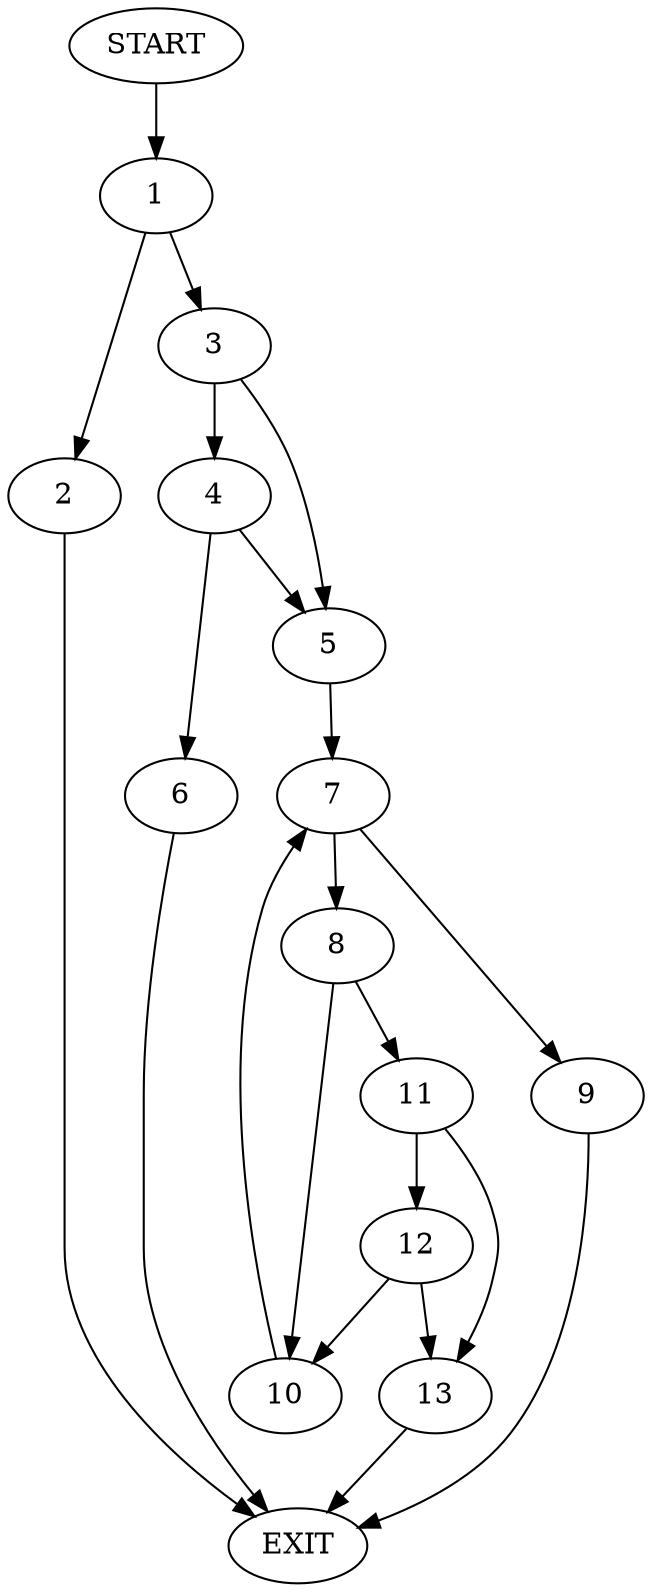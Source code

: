 digraph {
0 [label="START"]
14 [label="EXIT"]
0 -> 1
1 -> 2
1 -> 3
2 -> 14
3 -> 4
3 -> 5
4 -> 5
4 -> 6
5 -> 7
6 -> 14
7 -> 8
7 -> 9
8 -> 10
8 -> 11
9 -> 14
10 -> 7
11 -> 12
11 -> 13
13 -> 14
12 -> 10
12 -> 13
}
